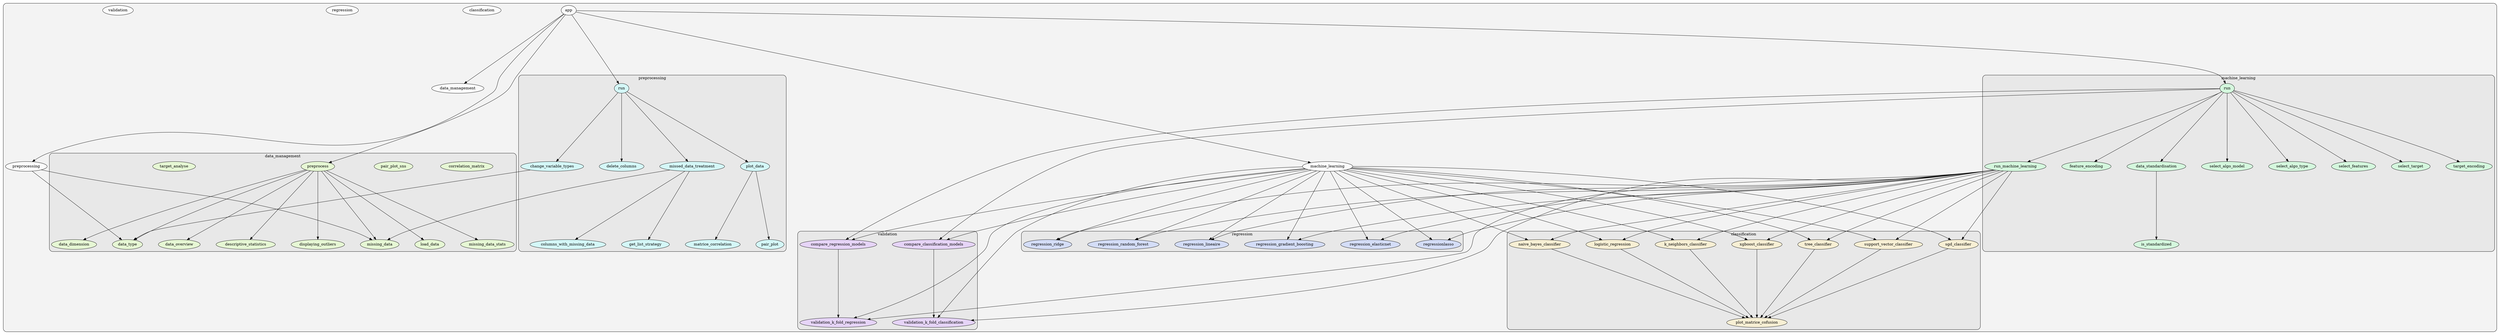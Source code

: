 digraph G {
    overlap=false;
    ranksep=3.5;   // Default is 0.5, increase this value for more space
    nodesep=0.8;   // Default is 0.25, increase this value for more space
    graph [rankdir=TB, clusterrank="local"];
    subgraph cluster_G {

        graph [style="filled,rounded",fillcolor="#80808018", label=""];
        app [label="app", style="filled", fillcolor="#ffffffb2", fontcolor="#000000", group="0"];
        classification [label="classification", style="filled", fillcolor="#ffffffb2", fontcolor="#000000", group="1"];
        data_management [label="data_management", style="filled", fillcolor="#ffffffb2", fontcolor="#000000", group="2"];
        machine_learning [label="machine_learning", style="filled", fillcolor="#ffffffb2", fontcolor="#000000", group="3"];
        preprocessing [label="preprocessing", style="filled", fillcolor="#ffffffb2", fontcolor="#000000", group="4"];
        regression [label="regression", style="filled", fillcolor="#ffffffb2", fontcolor="#000000", group="5"];
        validation [label="validation", style="filled", fillcolor="#ffffffb2", fontcolor="#000000", group="6"];
        subgraph cluster_classification {

            graph [style="filled,rounded",fillcolor="#80808018", label="classification"];
            classification__k_neighbors_classifier [label="k_neighbors_classifier", style="filled", fillcolor="#fef2ccb2", fontcolor="#000000", group="1"];
            classification__logistic_regression [label="logistic_regression", style="filled", fillcolor="#fef2ccb2", fontcolor="#000000", group="1"];
            classification__naive_bayes_classifier [label="naive_bayes_classifier", style="filled", fillcolor="#fef2ccb2", fontcolor="#000000", group="1"];
            classification__plot_matrice_cofusion [label="plot_matrice_cofusion", style="filled", fillcolor="#fef2ccb2", fontcolor="#000000", group="1"];
            classification__sgd_classifier [label="sgd_classifier", style="filled", fillcolor="#fef2ccb2", fontcolor="#000000", group="1"];
            classification__support_vector_classifier [label="support_vector_classifier", style="filled", fillcolor="#fef2ccb2", fontcolor="#000000", group="1"];
            classification__tree_classifier [label="tree_classifier", style="filled", fillcolor="#fef2ccb2", fontcolor="#000000", group="1"];
            classification__xgboost_classifier [label="xgboost_classifier", style="filled", fillcolor="#fef2ccb2", fontcolor="#000000", group="1"];
        }
        subgraph cluster_data_management {

            graph [style="filled,rounded",fillcolor="#80808018", label="data_management"];
            data_management__correlation_matrix [label="correlation_matrix", style="filled", fillcolor="#e5feccb2", fontcolor="#000000", group="2"];
            data_management__data_dimension [label="data_dimension", style="filled", fillcolor="#e5feccb2", fontcolor="#000000", group="2"];
            data_management__data_overview [label="data_overview", style="filled", fillcolor="#e5feccb2", fontcolor="#000000", group="2"];
            data_management__data_type [label="data_type", style="filled", fillcolor="#e5feccb2", fontcolor="#000000", group="2"];
            data_management__descriptive_statistics [label="descriptive_statistics", style="filled", fillcolor="#e5feccb2", fontcolor="#000000", group="2"];
            data_management__displaying_outliers [label="displaying_outliers", style="filled", fillcolor="#e5feccb2", fontcolor="#000000", group="2"];
            data_management__load_data [label="load_data", style="filled", fillcolor="#e5feccb2", fontcolor="#000000", group="2"];
            data_management__missing_data [label="missing_data", style="filled", fillcolor="#e5feccb2", fontcolor="#000000", group="2"];
            data_management__missing_data_stats [label="missing_data_stats", style="filled", fillcolor="#e5feccb2", fontcolor="#000000", group="2"];
            data_management__pair_plot_sns [label="pair_plot_sns", style="filled", fillcolor="#e5feccb2", fontcolor="#000000", group="2"];
            data_management__preprocess [label="preprocess", style="filled", fillcolor="#e5feccb2", fontcolor="#000000", group="2"];
            data_management__target_analyse [label="target_analyse", style="filled", fillcolor="#e5feccb2", fontcolor="#000000", group="2"];
        }
        subgraph cluster_machine_learning {

            graph [style="filled,rounded",fillcolor="#80808018", label="machine_learning"];
            machine_learning__data_standardisation [label="data_standardisation", style="filled", fillcolor="#ccfed8b2", fontcolor="#000000", group="3"];
            machine_learning__feature_encoding [label="feature_encoding", style="filled", fillcolor="#ccfed8b2", fontcolor="#000000", group="3"];
            machine_learning__is_standardized [label="is_standardized", style="filled", fillcolor="#ccfed8b2", fontcolor="#000000", group="3"];
            machine_learning__run [label="run", style="filled", fillcolor="#ccfed8b2", fontcolor="#000000", group="3"];
            machine_learning__run_machine_learning [label="run_machine_learning", style="filled", fillcolor="#ccfed8b2", fontcolor="#000000", group="3"];
            machine_learning__select_algo_model [label="select_algo_model", style="filled", fillcolor="#ccfed8b2", fontcolor="#000000", group="3"];
            machine_learning__select_algo_type [label="select_algo_type", style="filled", fillcolor="#ccfed8b2", fontcolor="#000000", group="3"];
            machine_learning__select_features [label="select_features", style="filled", fillcolor="#ccfed8b2", fontcolor="#000000", group="3"];
            machine_learning__select_target [label="select_target", style="filled", fillcolor="#ccfed8b2", fontcolor="#000000", group="3"];
            machine_learning__target_encoding [label="target_encoding", style="filled", fillcolor="#ccfed8b2", fontcolor="#000000", group="3"];
        }
        subgraph cluster_preprocessing {

            graph [style="filled,rounded",fillcolor="#80808018", label="preprocessing"];
            preprocessing__change_variable_types [label="change_variable_types", style="filled", fillcolor="#ccfefeb2", fontcolor="#000000", group="4"];
            preprocessing__columns_with_missing_data [label="columns_with_missing_data", style="filled", fillcolor="#ccfefeb2", fontcolor="#000000", group="4"];
            preprocessing__delete_columns [label="delete_columns", style="filled", fillcolor="#ccfefeb2", fontcolor="#000000", group="4"];
            preprocessing__get_list_strategy [label="get_list_strategy", style="filled", fillcolor="#ccfefeb2", fontcolor="#000000", group="4"];
            preprocessing__matrice_correlation [label="matrice_correlation", style="filled", fillcolor="#ccfefeb2", fontcolor="#000000", group="4"];
            preprocessing__missed_data_treatment [label="missed_data_treatment", style="filled", fillcolor="#ccfefeb2", fontcolor="#000000", group="4"];
            preprocessing__pair_plot [label="pair_plot", style="filled", fillcolor="#ccfefeb2", fontcolor="#000000", group="4"];
            preprocessing__plot_data [label="plot_data", style="filled", fillcolor="#ccfefeb2", fontcolor="#000000", group="4"];
            preprocessing__run [label="run", style="filled", fillcolor="#ccfefeb2", fontcolor="#000000", group="4"];
        }
        subgraph cluster_regression {

            graph [style="filled,rounded",fillcolor="#80808018", label="regression"];
            regression__regression_elasticnet [label="regression_elasticnet", style="filled", fillcolor="#ccd8feb2", fontcolor="#000000", group="5"];
            regression__regression_gradient_boosting [label="regression_gradient_boosting", style="filled", fillcolor="#ccd8feb2", fontcolor="#000000", group="5"];
            regression__regression_lineaire [label="regression_lineaire", style="filled", fillcolor="#ccd8feb2", fontcolor="#000000", group="5"];
            regression__regression_random_forest [label="regression_random_forest", style="filled", fillcolor="#ccd8feb2", fontcolor="#000000", group="5"];
            regression__regression_ridge [label="regression_ridge", style="filled", fillcolor="#ccd8feb2", fontcolor="#000000", group="5"];
            regression__regressionlasso [label="regressionlasso", style="filled", fillcolor="#ccd8feb2", fontcolor="#000000", group="5"];
        }
        subgraph cluster_validation {

            graph [style="filled,rounded",fillcolor="#80808018", label="validation"];
            validation__compare_classification_models [label="compare_classification_models", style="filled", fillcolor="#e5ccfeb2", fontcolor="#000000", group="6"];
            validation__compare_regression_models [label="compare_regression_models", style="filled", fillcolor="#e5ccfeb2", fontcolor="#000000", group="6"];
            validation__validation_k_fold_classification [label="validation_k_fold_classification", style="filled", fillcolor="#e5ccfeb2", fontcolor="#000000", group="6"];
            validation__validation_k_fold_regression [label="validation_k_fold_regression", style="filled", fillcolor="#e5ccfeb2", fontcolor="#000000", group="6"];
        }
    }
        classification__tree_classifier -> classification__plot_matrice_cofusion [style="solid", color="#000000"];
        classification__logistic_regression -> classification__plot_matrice_cofusion [style="solid", color="#000000"];
        classification__k_neighbors_classifier -> classification__plot_matrice_cofusion [style="solid", color="#000000"];
        classification__support_vector_classifier -> classification__plot_matrice_cofusion [style="solid", color="#000000"];
        classification__naive_bayes_classifier -> classification__plot_matrice_cofusion [style="solid", color="#000000"];
        classification__xgboost_classifier -> classification__plot_matrice_cofusion [style="solid", color="#000000"];
        classification__sgd_classifier -> classification__plot_matrice_cofusion [style="solid", color="#000000"];
        preprocessing -> data_management__data_type [style="solid", color="#000000"];
        preprocessing -> data_management__missing_data [style="solid", color="#000000"];
        preprocessing__change_variable_types -> data_management__data_type [style="solid", color="#000000"];
        preprocessing__missed_data_treatment -> data_management__missing_data [style="solid", color="#000000"];
        preprocessing__missed_data_treatment -> preprocessing__get_list_strategy [style="solid", color="#000000"];
        preprocessing__missed_data_treatment -> preprocessing__columns_with_missing_data [style="solid", color="#000000"];
        preprocessing__plot_data -> preprocessing__pair_plot [style="solid", color="#000000"];
        preprocessing__plot_data -> preprocessing__matrice_correlation [style="solid", color="#000000"];
        preprocessing__run -> preprocessing__missed_data_treatment [style="solid", color="#000000"];
        preprocessing__run -> preprocessing__change_variable_types [style="solid", color="#000000"];
        preprocessing__run -> preprocessing__delete_columns [style="solid", color="#000000"];
        preprocessing__run -> preprocessing__plot_data [style="solid", color="#000000"];
        machine_learning -> regression__regression_gradient_boosting [style="solid", color="#000000"];
        machine_learning -> validation__validation_k_fold_regression [style="solid", color="#000000"];
        machine_learning -> validation__compare_regression_models [style="solid", color="#000000"];
        machine_learning -> regression__regression_lineaire [style="solid", color="#000000"];
        machine_learning -> validation__compare_classification_models [style="solid", color="#000000"];
        machine_learning -> classification__sgd_classifier [style="solid", color="#000000"];
        machine_learning -> classification__support_vector_classifier [style="solid", color="#000000"];
        machine_learning -> classification__naive_bayes_classifier [style="solid", color="#000000"];
        machine_learning -> validation__validation_k_fold_classification [style="solid", color="#000000"];
        machine_learning -> regression__regression_random_forest [style="solid", color="#000000"];
        machine_learning -> regression__regressionlasso [style="solid", color="#000000"];
        machine_learning -> classification__k_neighbors_classifier [style="solid", color="#000000"];
        machine_learning -> classification__logistic_regression [style="solid", color="#000000"];
        machine_learning -> regression__regression_ridge [style="solid", color="#000000"];
        machine_learning -> classification__tree_classifier [style="solid", color="#000000"];
        machine_learning -> classification__xgboost_classifier [style="solid", color="#000000"];
        machine_learning -> regression__regression_elasticnet [style="solid", color="#000000"];
        machine_learning__data_standardisation -> machine_learning__is_standardized [style="solid", color="#000000"];
        machine_learning__run_machine_learning -> regression__regression_gradient_boosting [style="solid", color="#000000"];
        machine_learning__run_machine_learning -> validation__validation_k_fold_regression [style="solid", color="#000000"];
        machine_learning__run_machine_learning -> regression__regression_lineaire [style="solid", color="#000000"];
        machine_learning__run_machine_learning -> classification__sgd_classifier [style="solid", color="#000000"];
        machine_learning__run_machine_learning -> classification__naive_bayes_classifier [style="solid", color="#000000"];
        machine_learning__run_machine_learning -> classification__support_vector_classifier [style="solid", color="#000000"];
        machine_learning__run_machine_learning -> validation__validation_k_fold_classification [style="solid", color="#000000"];
        machine_learning__run_machine_learning -> regression__regression_random_forest [style="solid", color="#000000"];
        machine_learning__run_machine_learning -> regression__regressionlasso [style="solid", color="#000000"];
        machine_learning__run_machine_learning -> classification__k_neighbors_classifier [style="solid", color="#000000"];
        machine_learning__run_machine_learning -> classification__logistic_regression [style="solid", color="#000000"];
        machine_learning__run_machine_learning -> regression__regression_ridge [style="solid", color="#000000"];
        machine_learning__run_machine_learning -> classification__tree_classifier [style="solid", color="#000000"];
        machine_learning__run_machine_learning -> classification__xgboost_classifier [style="solid", color="#000000"];
        machine_learning__run_machine_learning -> regression__regression_elasticnet [style="solid", color="#000000"];
        machine_learning__run -> validation__compare_regression_models [style="solid", color="#000000"];
        machine_learning__run -> machine_learning__select_algo_type [style="solid", color="#000000"];
        machine_learning__run -> validation__compare_classification_models [style="solid", color="#000000"];
        machine_learning__run -> machine_learning__select_algo_model [style="solid", color="#000000"];
        machine_learning__run -> machine_learning__feature_encoding [style="solid", color="#000000"];
        machine_learning__run -> machine_learning__data_standardisation [style="solid", color="#000000"];
        machine_learning__run -> machine_learning__run_machine_learning [style="solid", color="#000000"];
        machine_learning__run -> machine_learning__target_encoding [style="solid", color="#000000"];
        machine_learning__run -> machine_learning__select_features [style="solid", color="#000000"];
        machine_learning__run -> machine_learning__select_target [style="solid", color="#000000"];
        app -> machine_learning [style="solid", color="#000000"];
        app -> preprocessing [style="solid", color="#000000"];
        app -> preprocessing__run [style="solid", color="#000000"];
        app -> machine_learning__run [style="solid", color="#000000"];
        app -> data_management [style="solid", color="#000000"];
        app -> data_management__preprocess [style="solid", color="#000000"];
        data_management__preprocess -> data_management__displaying_outliers [style="solid", color="#000000"];
        data_management__preprocess -> data_management__descriptive_statistics [style="solid", color="#000000"];
        data_management__preprocess -> data_management__data_type [style="solid", color="#000000"];
        data_management__preprocess -> data_management__data_overview [style="solid", color="#000000"];
        data_management__preprocess -> data_management__data_dimension [style="solid", color="#000000"];
        data_management__preprocess -> data_management__missing_data [style="solid", color="#000000"];
        data_management__preprocess -> data_management__missing_data_stats [style="solid", color="#000000"];
        data_management__preprocess -> data_management__load_data [style="solid", color="#000000"];
        validation__compare_regression_models -> validation__validation_k_fold_regression [style="solid", color="#000000"];
        validation__compare_classification_models -> validation__validation_k_fold_classification [style="solid", color="#000000"];
    }
